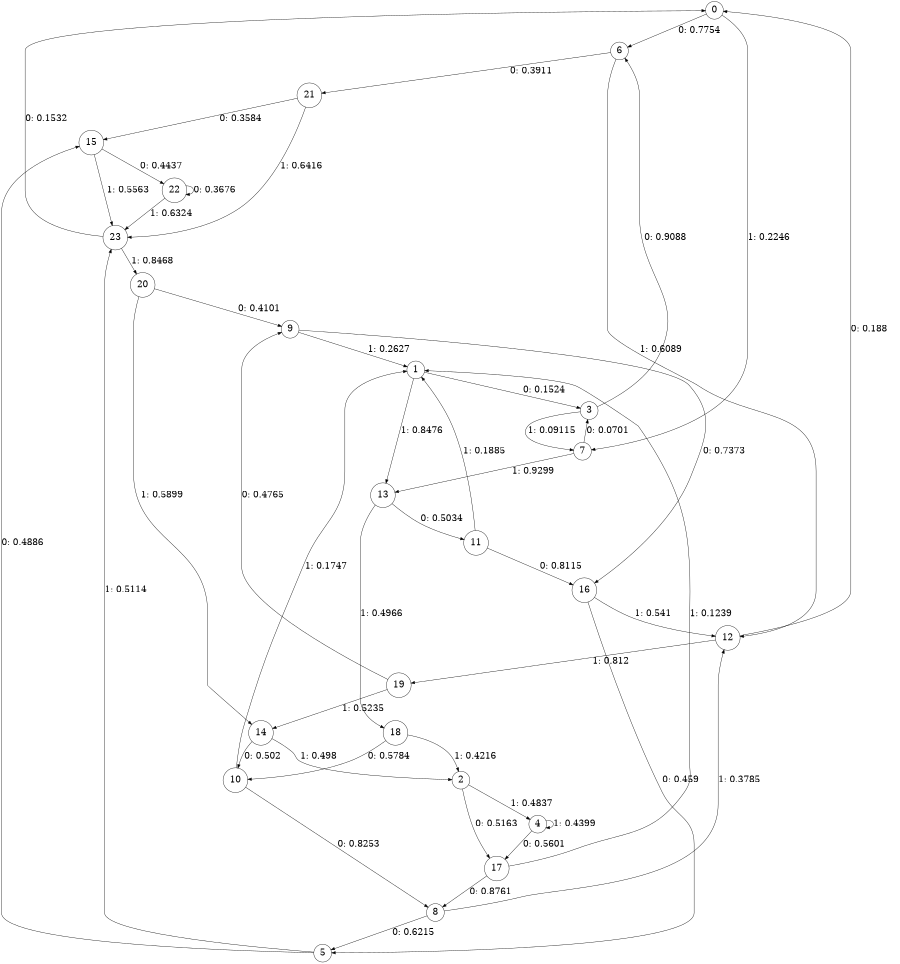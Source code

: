 digraph "ch1faceL5" {
size = "6,8.5";
ratio = "fill";
node [shape = circle];
node [fontsize = 24];
edge [fontsize = 24];
0 -> 6 [label = "0: 0.7754   "];
0 -> 7 [label = "1: 0.2246   "];
1 -> 3 [label = "0: 0.1524   "];
1 -> 13 [label = "1: 0.8476   "];
2 -> 17 [label = "0: 0.5163   "];
2 -> 4 [label = "1: 0.4837   "];
3 -> 6 [label = "0: 0.9088   "];
3 -> 7 [label = "1: 0.09115  "];
4 -> 17 [label = "0: 0.5601   "];
4 -> 4 [label = "1: 0.4399   "];
5 -> 15 [label = "0: 0.4886   "];
5 -> 23 [label = "1: 0.5114   "];
6 -> 21 [label = "0: 0.3911   "];
6 -> 12 [label = "1: 0.6089   "];
7 -> 3 [label = "0: 0.0701   "];
7 -> 13 [label = "1: 0.9299   "];
8 -> 5 [label = "0: 0.6215   "];
8 -> 12 [label = "1: 0.3785   "];
9 -> 16 [label = "0: 0.7373   "];
9 -> 1 [label = "1: 0.2627   "];
10 -> 8 [label = "0: 0.8253   "];
10 -> 1 [label = "1: 0.1747   "];
11 -> 16 [label = "0: 0.8115   "];
11 -> 1 [label = "1: 0.1885   "];
12 -> 0 [label = "0: 0.188    "];
12 -> 19 [label = "1: 0.812    "];
13 -> 11 [label = "0: 0.5034   "];
13 -> 18 [label = "1: 0.4966   "];
14 -> 10 [label = "0: 0.502    "];
14 -> 2 [label = "1: 0.498    "];
15 -> 22 [label = "0: 0.4437   "];
15 -> 23 [label = "1: 0.5563   "];
16 -> 5 [label = "0: 0.459    "];
16 -> 12 [label = "1: 0.541    "];
17 -> 8 [label = "0: 0.8761   "];
17 -> 1 [label = "1: 0.1239   "];
18 -> 10 [label = "0: 0.5784   "];
18 -> 2 [label = "1: 0.4216   "];
19 -> 9 [label = "0: 0.4765   "];
19 -> 14 [label = "1: 0.5235   "];
20 -> 9 [label = "0: 0.4101   "];
20 -> 14 [label = "1: 0.5899   "];
21 -> 15 [label = "0: 0.3584   "];
21 -> 23 [label = "1: 0.6416   "];
22 -> 22 [label = "0: 0.3676   "];
22 -> 23 [label = "1: 0.6324   "];
23 -> 0 [label = "0: 0.1532   "];
23 -> 20 [label = "1: 0.8468   "];
}